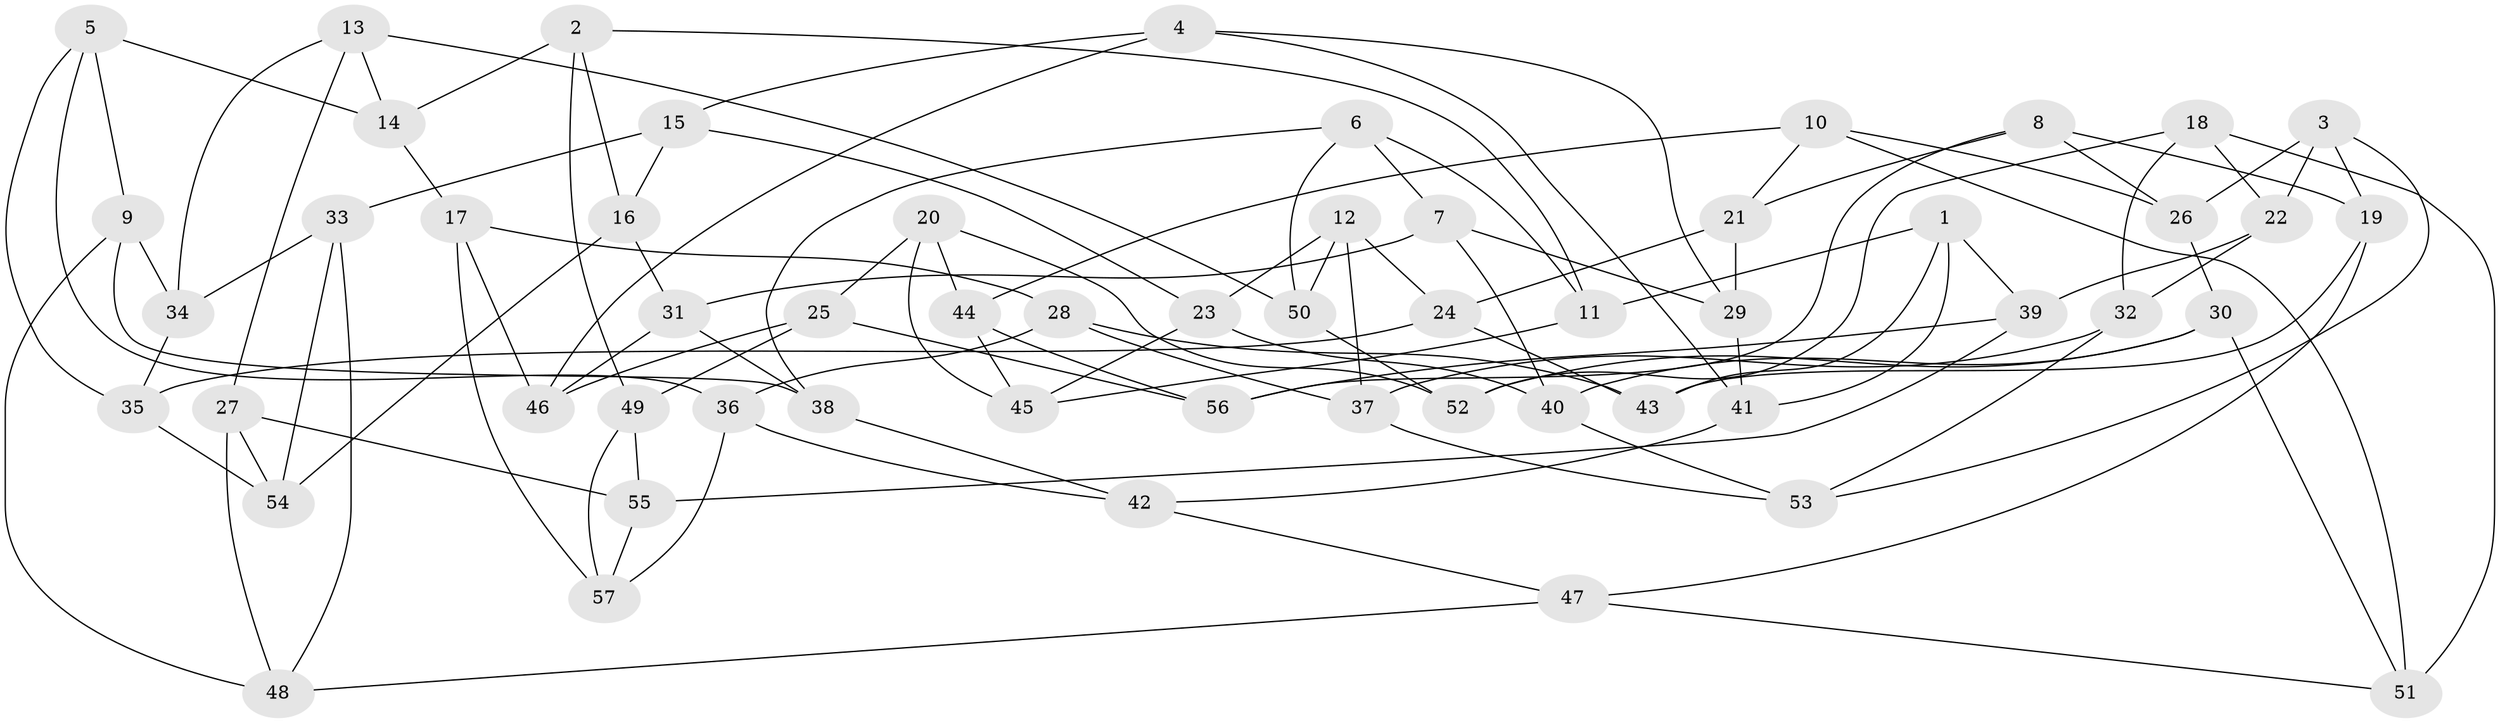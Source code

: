 // Generated by graph-tools (version 1.1) at 2025/37/03/09/25 02:37:48]
// undirected, 57 vertices, 114 edges
graph export_dot {
graph [start="1"]
  node [color=gray90,style=filled];
  1;
  2;
  3;
  4;
  5;
  6;
  7;
  8;
  9;
  10;
  11;
  12;
  13;
  14;
  15;
  16;
  17;
  18;
  19;
  20;
  21;
  22;
  23;
  24;
  25;
  26;
  27;
  28;
  29;
  30;
  31;
  32;
  33;
  34;
  35;
  36;
  37;
  38;
  39;
  40;
  41;
  42;
  43;
  44;
  45;
  46;
  47;
  48;
  49;
  50;
  51;
  52;
  53;
  54;
  55;
  56;
  57;
  1 -- 11;
  1 -- 43;
  1 -- 41;
  1 -- 39;
  2 -- 16;
  2 -- 49;
  2 -- 14;
  2 -- 11;
  3 -- 26;
  3 -- 53;
  3 -- 19;
  3 -- 22;
  4 -- 29;
  4 -- 15;
  4 -- 46;
  4 -- 41;
  5 -- 36;
  5 -- 35;
  5 -- 9;
  5 -- 14;
  6 -- 38;
  6 -- 11;
  6 -- 7;
  6 -- 50;
  7 -- 40;
  7 -- 31;
  7 -- 29;
  8 -- 56;
  8 -- 26;
  8 -- 21;
  8 -- 19;
  9 -- 38;
  9 -- 48;
  9 -- 34;
  10 -- 51;
  10 -- 44;
  10 -- 21;
  10 -- 26;
  11 -- 45;
  12 -- 23;
  12 -- 50;
  12 -- 37;
  12 -- 24;
  13 -- 27;
  13 -- 34;
  13 -- 50;
  13 -- 14;
  14 -- 17;
  15 -- 23;
  15 -- 16;
  15 -- 33;
  16 -- 54;
  16 -- 31;
  17 -- 57;
  17 -- 46;
  17 -- 28;
  18 -- 52;
  18 -- 32;
  18 -- 22;
  18 -- 51;
  19 -- 43;
  19 -- 47;
  20 -- 44;
  20 -- 25;
  20 -- 45;
  20 -- 52;
  21 -- 29;
  21 -- 24;
  22 -- 39;
  22 -- 32;
  23 -- 40;
  23 -- 45;
  24 -- 35;
  24 -- 43;
  25 -- 49;
  25 -- 56;
  25 -- 46;
  26 -- 30;
  27 -- 48;
  27 -- 55;
  27 -- 54;
  28 -- 36;
  28 -- 43;
  28 -- 37;
  29 -- 41;
  30 -- 40;
  30 -- 51;
  30 -- 52;
  31 -- 38;
  31 -- 46;
  32 -- 53;
  32 -- 37;
  33 -- 34;
  33 -- 48;
  33 -- 54;
  34 -- 35;
  35 -- 54;
  36 -- 42;
  36 -- 57;
  37 -- 53;
  38 -- 42;
  39 -- 56;
  39 -- 55;
  40 -- 53;
  41 -- 42;
  42 -- 47;
  44 -- 45;
  44 -- 56;
  47 -- 48;
  47 -- 51;
  49 -- 55;
  49 -- 57;
  50 -- 52;
  55 -- 57;
}
